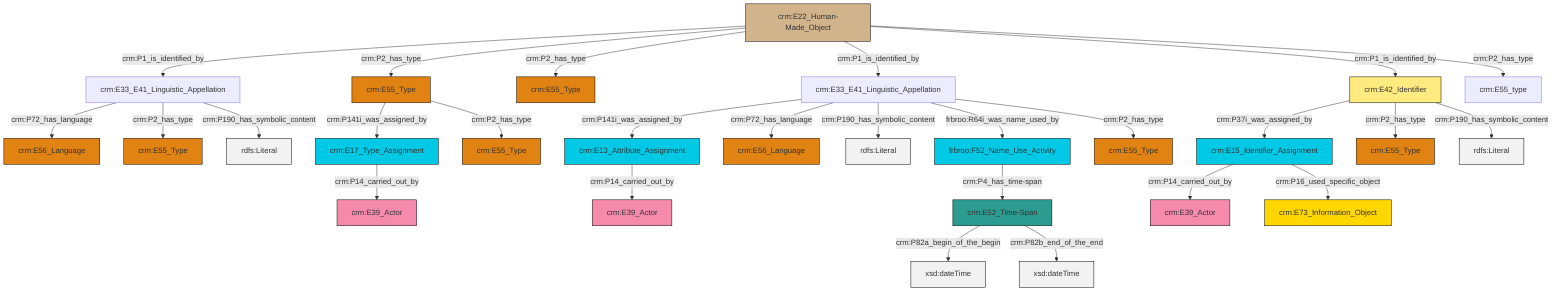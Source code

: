 graph TD
classDef Literal fill:#f2f2f2,stroke:#000000;
classDef CRM_Entity fill:#FFFFFF,stroke:#000000;
classDef Temporal_Entity fill:#00C9E6, stroke:#000000;
classDef Type fill:#E18312, stroke:#000000;
classDef Time-Span fill:#2C9C91, stroke:#000000;
classDef Appellation fill:#FFEB7F, stroke:#000000;
classDef Place fill:#008836, stroke:#000000;
classDef Persistent_Item fill:#B266B2, stroke:#000000;
classDef Conceptual_Object fill:#FFD700, stroke:#000000;
classDef Physical_Thing fill:#D2B48C, stroke:#000000;
classDef Actor fill:#f58aad, stroke:#000000;
classDef PC_Classes fill:#4ce600, stroke:#000000;
classDef Multi fill:#cccccc,stroke:#000000;

2["crm:E42_Identifier"]:::Appellation -->|crm:P37i_was_assigned_by| 3["crm:E15_Identifier_Assignment"]:::Temporal_Entity
3["crm:E15_Identifier_Assignment"]:::Temporal_Entity -->|crm:P14_carried_out_by| 10["crm:E39_Actor"]:::Actor
11["crm:E22_Human-Made_Object"]:::Physical_Thing -->|crm:P1_is_identified_by| 12["crm:E33_E41_Linguistic_Appellation"]:::Default
12["crm:E33_E41_Linguistic_Appellation"]:::Default -->|crm:P72_has_language| 13["crm:E56_Language"]:::Type
11["crm:E22_Human-Made_Object"]:::Physical_Thing -->|crm:P2_has_type| 8["crm:E55_Type"]:::Type
16["crm:E33_E41_Linguistic_Appellation"]:::Default -->|crm:P141i_was_assigned_by| 17["crm:E13_Attribute_Assignment"]:::Temporal_Entity
8["crm:E55_Type"]:::Type -->|crm:P141i_was_assigned_by| 18["crm:E17_Type_Assignment"]:::Temporal_Entity
16["crm:E33_E41_Linguistic_Appellation"]:::Default -->|crm:P72_has_language| 19["crm:E56_Language"]:::Type
12["crm:E33_E41_Linguistic_Appellation"]:::Default -->|crm:P2_has_type| 14["crm:E55_Type"]:::Type
16["crm:E33_E41_Linguistic_Appellation"]:::Default -->|crm:P190_has_symbolic_content| 21[rdfs:Literal]:::Literal
18["crm:E17_Type_Assignment"]:::Temporal_Entity -->|crm:P14_carried_out_by| 0["crm:E39_Actor"]:::Actor
22["crm:E52_Time-Span"]:::Time-Span -->|crm:P82a_begin_of_the_begin| 28[xsd:dateTime]:::Literal
29["frbroo:F52_Name_Use_Activity"]:::Temporal_Entity -->|crm:P4_has_time-span| 22["crm:E52_Time-Span"]:::Time-Span
2["crm:E42_Identifier"]:::Appellation -->|crm:P2_has_type| 31["crm:E55_Type"]:::Type
11["crm:E22_Human-Made_Object"]:::Physical_Thing -->|crm:P2_has_type| 26["crm:E55_Type"]:::Type
11["crm:E22_Human-Made_Object"]:::Physical_Thing -->|crm:P1_is_identified_by| 16["crm:E33_E41_Linguistic_Appellation"]:::Default
22["crm:E52_Time-Span"]:::Time-Span -->|crm:P82b_end_of_the_end| 33[xsd:dateTime]:::Literal
8["crm:E55_Type"]:::Type -->|crm:P2_has_type| 37["crm:E55_Type"]:::Type
16["crm:E33_E41_Linguistic_Appellation"]:::Default -->|frbroo:R64i_was_name_used_by| 29["frbroo:F52_Name_Use_Activity"]:::Temporal_Entity
16["crm:E33_E41_Linguistic_Appellation"]:::Default -->|crm:P2_has_type| 4["crm:E55_Type"]:::Type
2["crm:E42_Identifier"]:::Appellation -->|crm:P190_has_symbolic_content| 41[rdfs:Literal]:::Literal
3["crm:E15_Identifier_Assignment"]:::Temporal_Entity -->|crm:P16_used_specific_object| 39["crm:E73_Information_Object"]:::Conceptual_Object
12["crm:E33_E41_Linguistic_Appellation"]:::Default -->|crm:P190_has_symbolic_content| 43[rdfs:Literal]:::Literal
11["crm:E22_Human-Made_Object"]:::Physical_Thing -->|crm:P1_is_identified_by| 2["crm:E42_Identifier"]:::Appellation
17["crm:E13_Attribute_Assignment"]:::Temporal_Entity -->|crm:P14_carried_out_by| 45["crm:E39_Actor"]:::Actor
11["crm:E22_Human-Made_Object"]:::Physical_Thing -->|crm:P2_has_type| 6["crm:E55_type"]:::Default